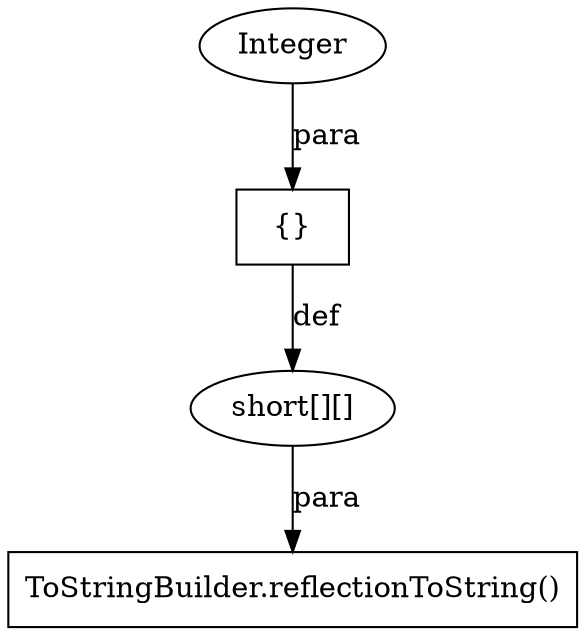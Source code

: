 digraph "AUG" {

  1 [ label="ToStringBuilder.reflectionToString()" shape="box" ];
  2 [ label="short[][]" shape="ellipse" ];
  3 [ label="{}" shape="box" ];
  4 [ label="Integer" shape="ellipse" ];
  2 -> 1 [ label="para" style="solid" ];
  3 -> 2 [ label="def" style="solid" ];
  4 -> 3 [ label="para" style="solid" ];
}
